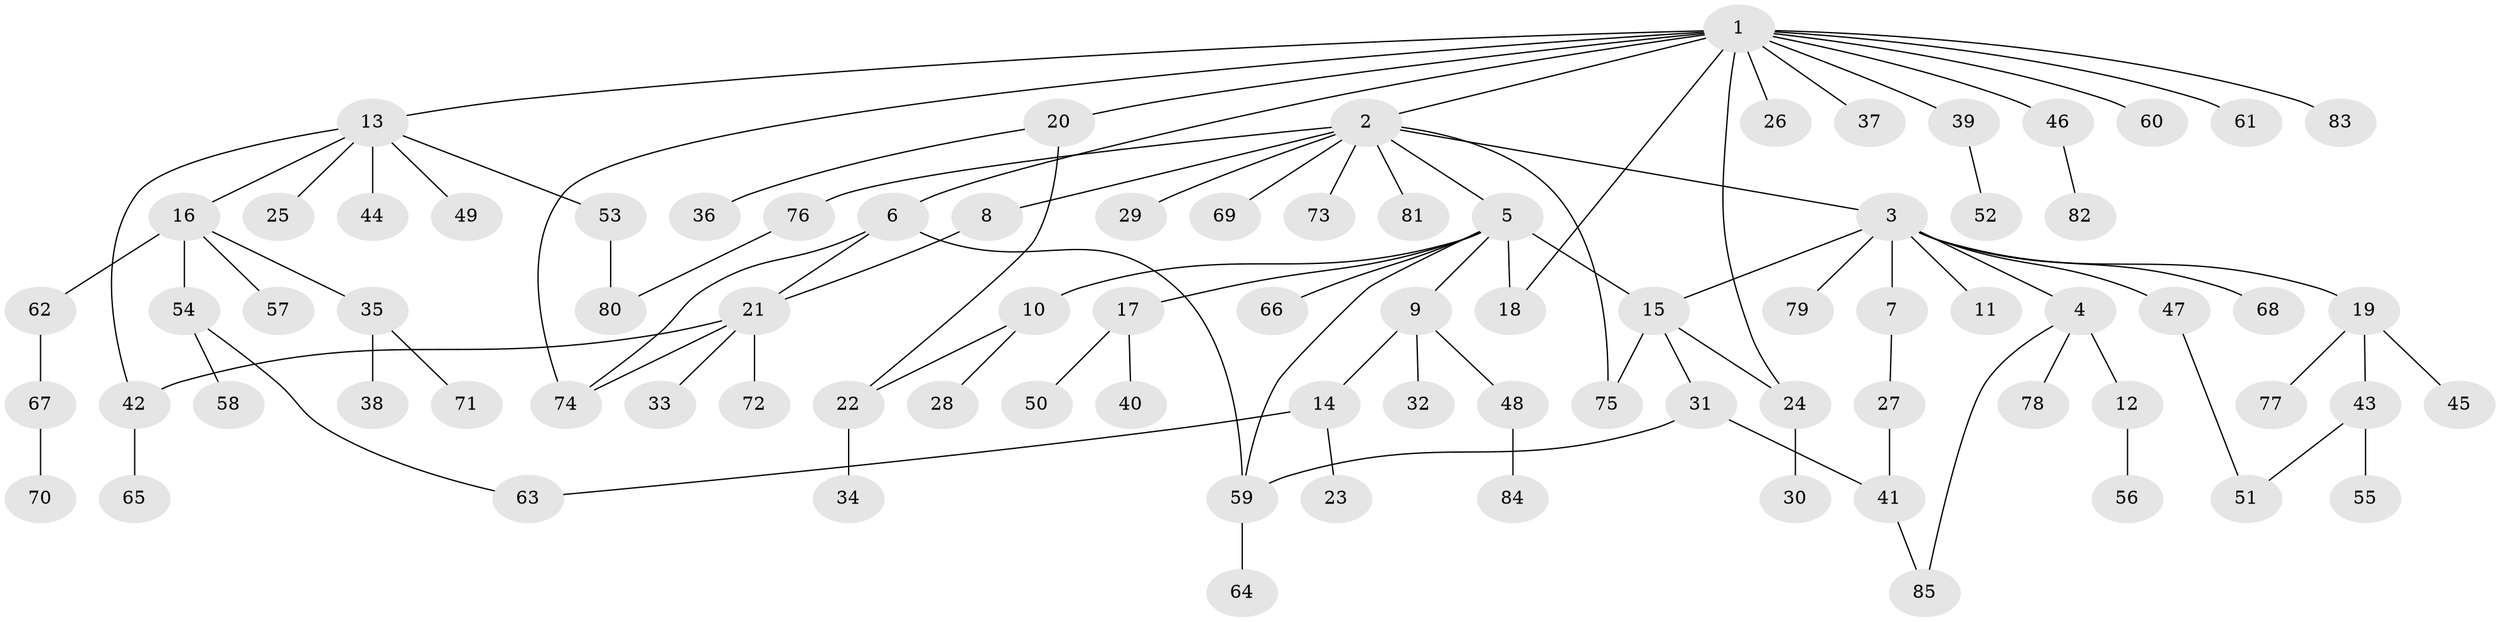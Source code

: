 // Generated by graph-tools (version 1.1) at 2025/14/03/09/25 04:14:29]
// undirected, 85 vertices, 100 edges
graph export_dot {
graph [start="1"]
  node [color=gray90,style=filled];
  1;
  2;
  3;
  4;
  5;
  6;
  7;
  8;
  9;
  10;
  11;
  12;
  13;
  14;
  15;
  16;
  17;
  18;
  19;
  20;
  21;
  22;
  23;
  24;
  25;
  26;
  27;
  28;
  29;
  30;
  31;
  32;
  33;
  34;
  35;
  36;
  37;
  38;
  39;
  40;
  41;
  42;
  43;
  44;
  45;
  46;
  47;
  48;
  49;
  50;
  51;
  52;
  53;
  54;
  55;
  56;
  57;
  58;
  59;
  60;
  61;
  62;
  63;
  64;
  65;
  66;
  67;
  68;
  69;
  70;
  71;
  72;
  73;
  74;
  75;
  76;
  77;
  78;
  79;
  80;
  81;
  82;
  83;
  84;
  85;
  1 -- 2;
  1 -- 6;
  1 -- 13;
  1 -- 18;
  1 -- 20;
  1 -- 24;
  1 -- 26;
  1 -- 37;
  1 -- 39;
  1 -- 46;
  1 -- 60;
  1 -- 61;
  1 -- 74;
  1 -- 83;
  2 -- 3;
  2 -- 5;
  2 -- 8;
  2 -- 29;
  2 -- 69;
  2 -- 73;
  2 -- 75;
  2 -- 76;
  2 -- 81;
  3 -- 4;
  3 -- 7;
  3 -- 11;
  3 -- 15;
  3 -- 19;
  3 -- 47;
  3 -- 68;
  3 -- 79;
  4 -- 12;
  4 -- 78;
  4 -- 85;
  5 -- 9;
  5 -- 10;
  5 -- 15;
  5 -- 17;
  5 -- 18;
  5 -- 59;
  5 -- 66;
  6 -- 21;
  6 -- 59;
  6 -- 74;
  7 -- 27;
  8 -- 21;
  9 -- 14;
  9 -- 32;
  9 -- 48;
  10 -- 22;
  10 -- 28;
  12 -- 56;
  13 -- 16;
  13 -- 25;
  13 -- 42;
  13 -- 44;
  13 -- 49;
  13 -- 53;
  14 -- 23;
  14 -- 63;
  15 -- 24;
  15 -- 31;
  15 -- 75;
  16 -- 35;
  16 -- 54;
  16 -- 57;
  16 -- 62;
  17 -- 40;
  17 -- 50;
  19 -- 43;
  19 -- 45;
  19 -- 77;
  20 -- 22;
  20 -- 36;
  21 -- 33;
  21 -- 42;
  21 -- 72;
  21 -- 74;
  22 -- 34;
  24 -- 30;
  27 -- 41;
  31 -- 41;
  31 -- 59;
  35 -- 38;
  35 -- 71;
  39 -- 52;
  41 -- 85;
  42 -- 65;
  43 -- 51;
  43 -- 55;
  46 -- 82;
  47 -- 51;
  48 -- 84;
  53 -- 80;
  54 -- 58;
  54 -- 63;
  59 -- 64;
  62 -- 67;
  67 -- 70;
  76 -- 80;
}

